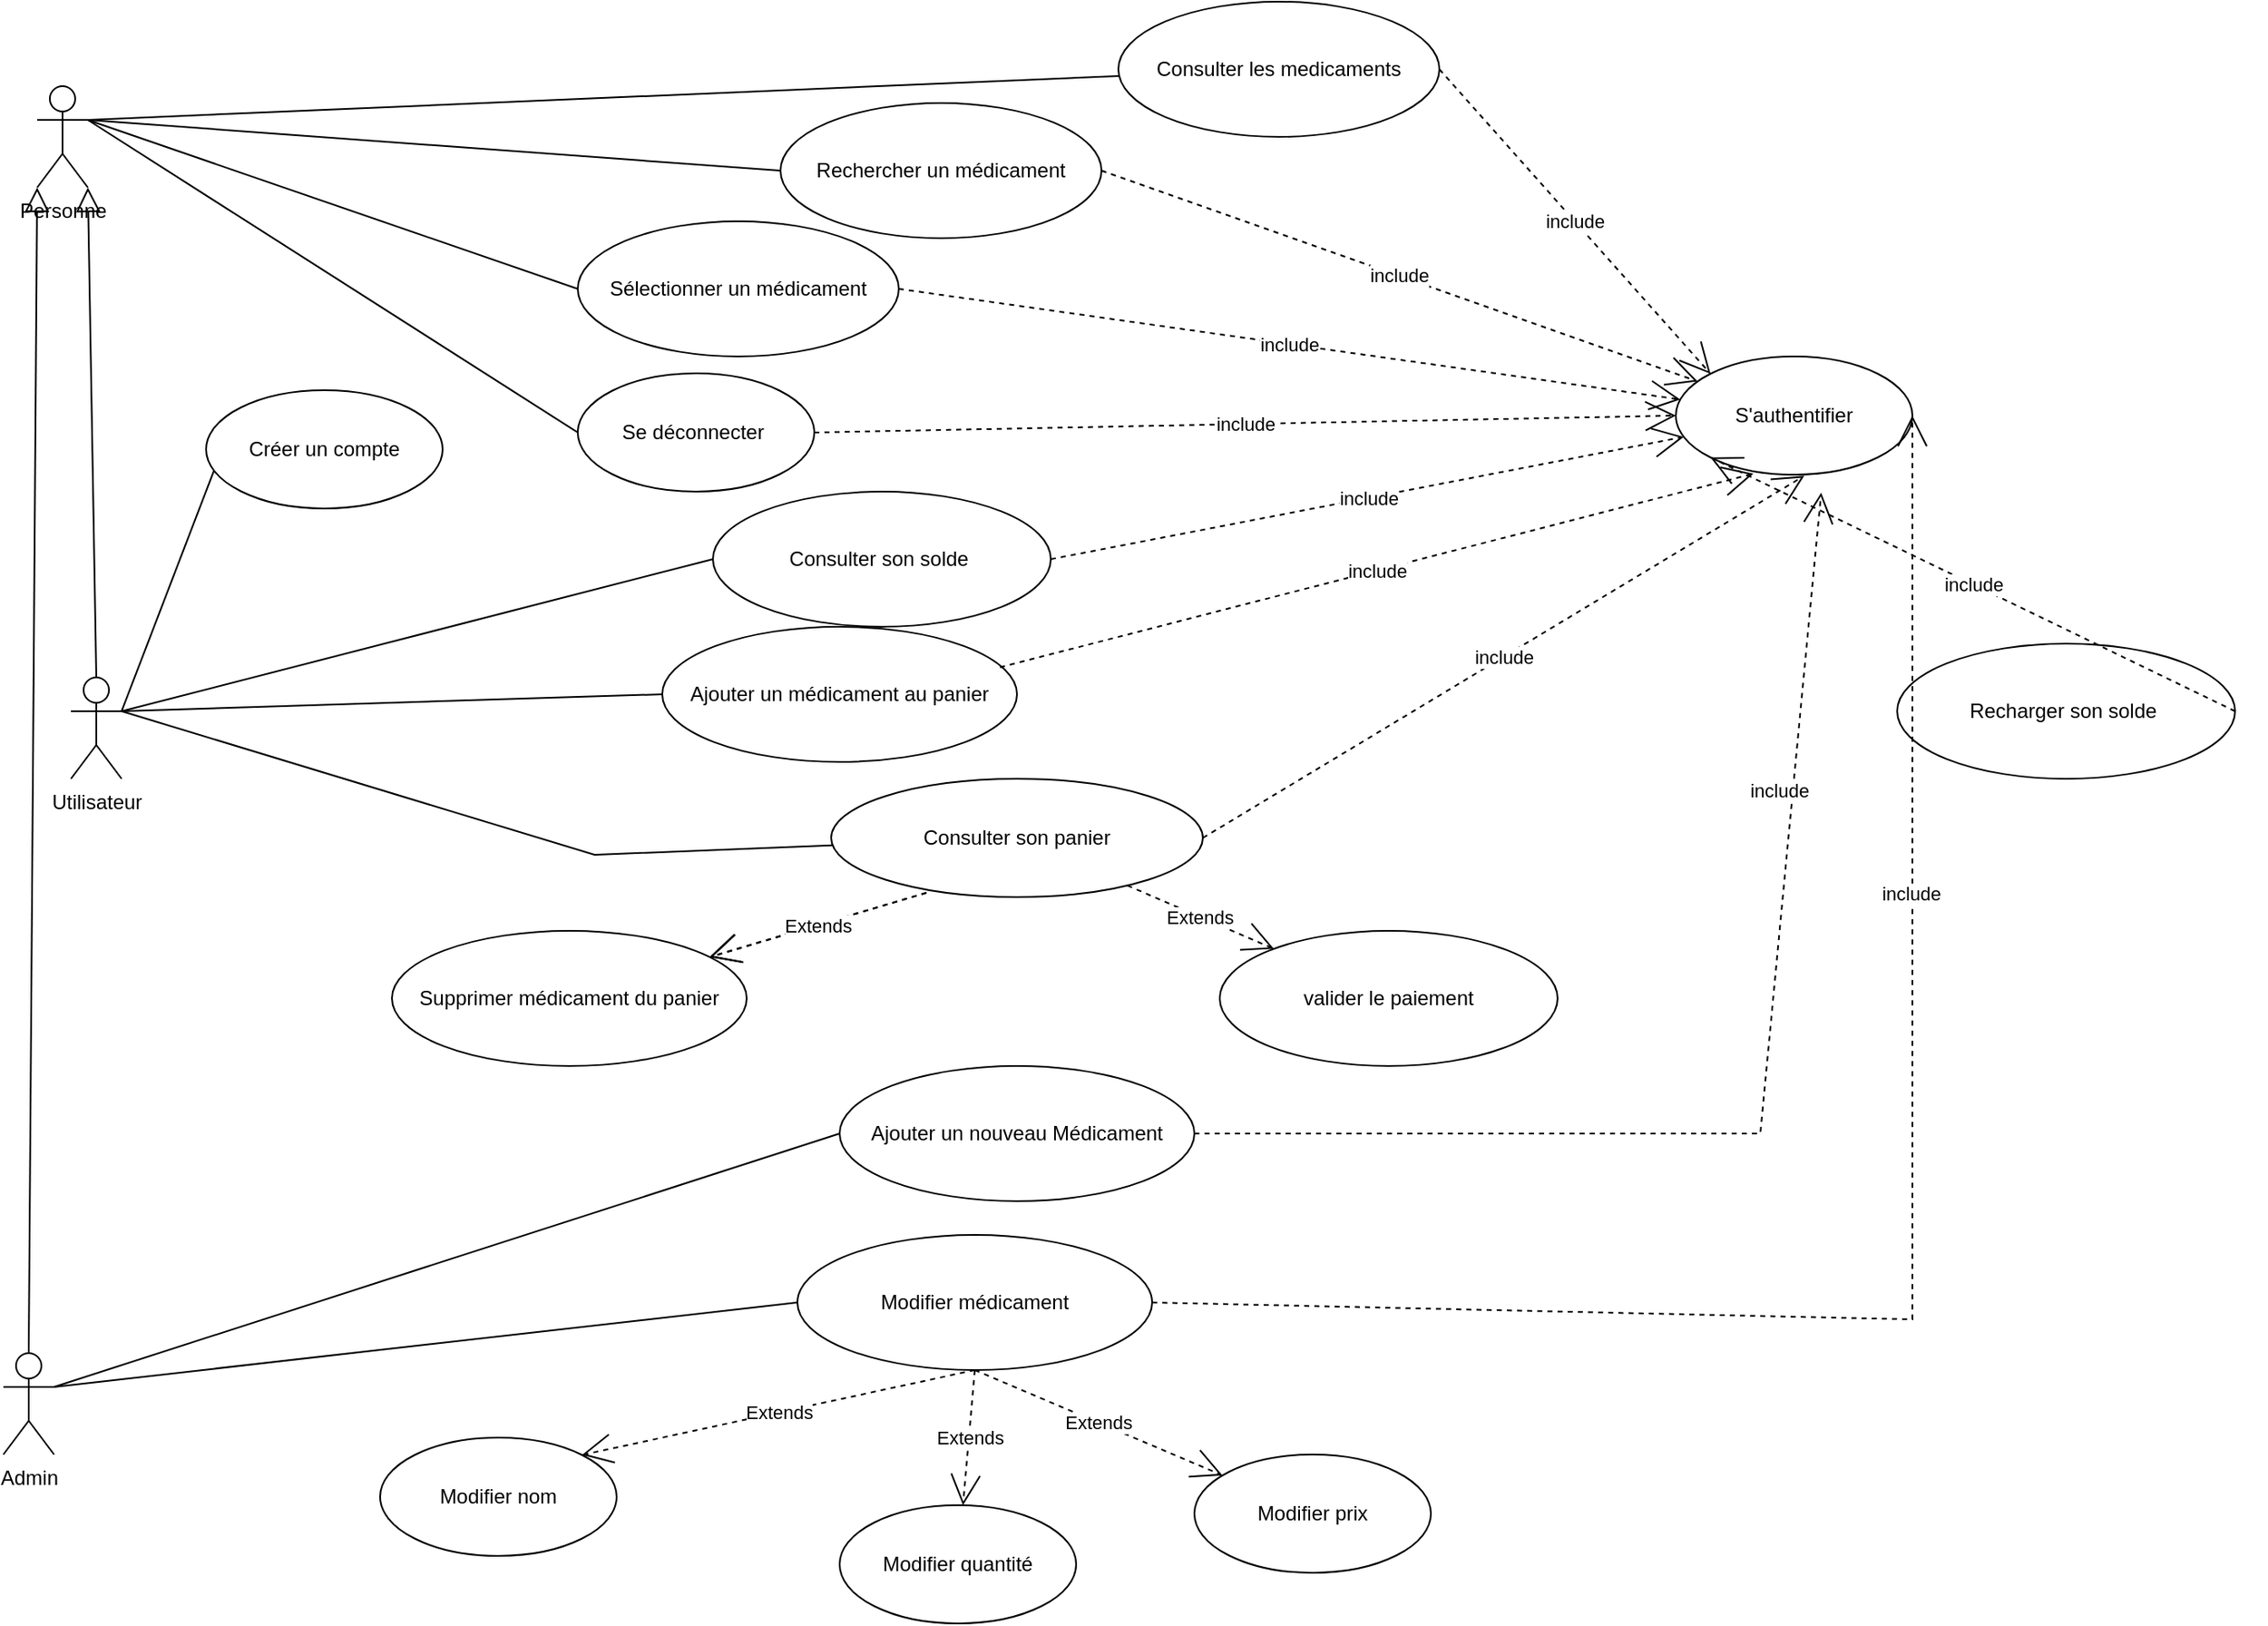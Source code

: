 <mxfile version="20.7.4" type="github">
  <diagram id="uB-ajJ8kwNB5hq3RmFBL" name="Page-1">
    <mxGraphModel dx="1304" dy="643" grid="1" gridSize="10" guides="1" tooltips="1" connect="1" arrows="1" fold="1" page="1" pageScale="1" pageWidth="827" pageHeight="1169" math="0" shadow="0">
      <root>
        <mxCell id="0" />
        <mxCell id="1" parent="0" />
        <mxCell id="0BrNyvwArR-tmmYnp_Iz-15" style="rounded=0;orthogonalLoop=1;jettySize=auto;html=1;exitX=1;exitY=0.333;exitDx=0;exitDy=0;exitPerimeter=0;entryX=0;entryY=0.5;entryDx=0;entryDy=0;endArrow=none;endFill=0;" edge="1" parent="1" source="0BrNyvwArR-tmmYnp_Iz-1" target="0BrNyvwArR-tmmYnp_Iz-13">
          <mxGeometry relative="1" as="geometry" />
        </mxCell>
        <mxCell id="0BrNyvwArR-tmmYnp_Iz-16" style="rounded=0;orthogonalLoop=1;jettySize=auto;html=1;exitX=1;exitY=0.333;exitDx=0;exitDy=0;exitPerimeter=0;entryX=0;entryY=0.5;entryDx=0;entryDy=0;endArrow=none;endFill=0;" edge="1" parent="1" source="0BrNyvwArR-tmmYnp_Iz-1" target="0BrNyvwArR-tmmYnp_Iz-14">
          <mxGeometry relative="1" as="geometry" />
        </mxCell>
        <mxCell id="0BrNyvwArR-tmmYnp_Iz-18" style="edgeStyle=none;rounded=0;orthogonalLoop=1;jettySize=auto;html=1;exitX=1;exitY=0.333;exitDx=0;exitDy=0;exitPerimeter=0;endArrow=none;endFill=0;" edge="1" parent="1" source="0BrNyvwArR-tmmYnp_Iz-1" target="0BrNyvwArR-tmmYnp_Iz-17">
          <mxGeometry relative="1" as="geometry" />
        </mxCell>
        <mxCell id="0BrNyvwArR-tmmYnp_Iz-1" value="Personne" style="shape=umlActor;verticalLabelPosition=bottom;verticalAlign=top;html=1;outlineConnect=0;" vertex="1" parent="1">
          <mxGeometry x="140" y="50" width="30" height="60" as="geometry" />
        </mxCell>
        <mxCell id="0BrNyvwArR-tmmYnp_Iz-28" style="edgeStyle=none;rounded=0;orthogonalLoop=1;jettySize=auto;html=1;exitX=1;exitY=0.333;exitDx=0;exitDy=0;exitPerimeter=0;entryX=0;entryY=0.5;entryDx=0;entryDy=0;endArrow=none;endFill=0;" edge="1" parent="1" source="0BrNyvwArR-tmmYnp_Iz-2" target="0BrNyvwArR-tmmYnp_Iz-21">
          <mxGeometry relative="1" as="geometry" />
        </mxCell>
        <mxCell id="0BrNyvwArR-tmmYnp_Iz-30" style="edgeStyle=none;rounded=0;orthogonalLoop=1;jettySize=auto;html=1;exitX=1;exitY=0.333;exitDx=0;exitDy=0;exitPerimeter=0;entryX=0;entryY=0.5;entryDx=0;entryDy=0;endArrow=none;endFill=0;" edge="1" parent="1" source="0BrNyvwArR-tmmYnp_Iz-2" target="0BrNyvwArR-tmmYnp_Iz-19">
          <mxGeometry relative="1" as="geometry" />
        </mxCell>
        <mxCell id="0BrNyvwArR-tmmYnp_Iz-40" style="edgeStyle=none;rounded=0;orthogonalLoop=1;jettySize=auto;html=1;exitX=1;exitY=0.333;exitDx=0;exitDy=0;exitPerimeter=0;entryX=0.035;entryY=0.671;entryDx=0;entryDy=0;entryPerimeter=0;endArrow=none;endFill=0;" edge="1" parent="1" source="0BrNyvwArR-tmmYnp_Iz-2" target="0BrNyvwArR-tmmYnp_Iz-39">
          <mxGeometry relative="1" as="geometry" />
        </mxCell>
        <mxCell id="0BrNyvwArR-tmmYnp_Iz-46" style="edgeStyle=none;rounded=0;orthogonalLoop=1;jettySize=auto;html=1;endArrow=none;endFill=0;" edge="1" parent="1" target="0BrNyvwArR-tmmYnp_Iz-41">
          <mxGeometry relative="1" as="geometry">
            <mxPoint x="190" y="420" as="sourcePoint" />
            <Array as="points">
              <mxPoint x="470" y="505" />
            </Array>
          </mxGeometry>
        </mxCell>
        <mxCell id="0BrNyvwArR-tmmYnp_Iz-2" value="Utilisateur" style="shape=umlActor;verticalLabelPosition=bottom;verticalAlign=top;html=1;outlineConnect=0;" vertex="1" parent="1">
          <mxGeometry x="160" y="400" width="30" height="60" as="geometry" />
        </mxCell>
        <mxCell id="0BrNyvwArR-tmmYnp_Iz-47" style="edgeStyle=none;rounded=0;orthogonalLoop=1;jettySize=auto;html=1;exitX=1;exitY=0.333;exitDx=0;exitDy=0;exitPerimeter=0;entryX=0;entryY=0.5;entryDx=0;entryDy=0;endArrow=none;endFill=0;" edge="1" parent="1" source="0BrNyvwArR-tmmYnp_Iz-3" target="0BrNyvwArR-tmmYnp_Iz-38">
          <mxGeometry relative="1" as="geometry" />
        </mxCell>
        <mxCell id="0BrNyvwArR-tmmYnp_Iz-3" value="Admin" style="shape=umlActor;verticalLabelPosition=bottom;verticalAlign=top;html=1;outlineConnect=0;" vertex="1" parent="1">
          <mxGeometry x="120" y="800" width="30" height="60" as="geometry" />
        </mxCell>
        <mxCell id="0BrNyvwArR-tmmYnp_Iz-7" value="" style="endArrow=block;endFill=0;endSize=12;html=1;rounded=0;exitX=0.5;exitY=0;exitDx=0;exitDy=0;exitPerimeter=0;entryX=0;entryY=1;entryDx=0;entryDy=0;entryPerimeter=0;" edge="1" parent="1" source="0BrNyvwArR-tmmYnp_Iz-3" target="0BrNyvwArR-tmmYnp_Iz-1">
          <mxGeometry width="160" relative="1" as="geometry">
            <mxPoint x="330" y="390" as="sourcePoint" />
            <mxPoint x="140" y="190" as="targetPoint" />
          </mxGeometry>
        </mxCell>
        <mxCell id="0BrNyvwArR-tmmYnp_Iz-10" value="" style="endArrow=block;endFill=0;endSize=12;html=1;rounded=0;exitX=0.5;exitY=0;exitDx=0;exitDy=0;exitPerimeter=0;entryX=1;entryY=1;entryDx=0;entryDy=0;entryPerimeter=0;" edge="1" parent="1" source="0BrNyvwArR-tmmYnp_Iz-2" target="0BrNyvwArR-tmmYnp_Iz-1">
          <mxGeometry width="160" relative="1" as="geometry">
            <mxPoint x="250" y="500" as="sourcePoint" />
            <mxPoint x="165" y="190" as="targetPoint" />
          </mxGeometry>
        </mxCell>
        <mxCell id="0BrNyvwArR-tmmYnp_Iz-11" value="S&#39;authentifier" style="ellipse;whiteSpace=wrap;html=1;" vertex="1" parent="1">
          <mxGeometry x="1110" y="210" width="140" height="70" as="geometry" />
        </mxCell>
        <mxCell id="0BrNyvwArR-tmmYnp_Iz-13" value="Rechercher un médicament" style="ellipse;whiteSpace=wrap;html=1;" vertex="1" parent="1">
          <mxGeometry x="580" y="60" width="190" height="80" as="geometry" />
        </mxCell>
        <mxCell id="0BrNyvwArR-tmmYnp_Iz-14" value="Sélectionner un médicament" style="ellipse;whiteSpace=wrap;html=1;" vertex="1" parent="1">
          <mxGeometry x="460" y="130" width="190" height="80" as="geometry" />
        </mxCell>
        <mxCell id="0BrNyvwArR-tmmYnp_Iz-17" value="Consulter les medicaments" style="ellipse;whiteSpace=wrap;html=1;" vertex="1" parent="1">
          <mxGeometry x="780" width="190" height="80" as="geometry" />
        </mxCell>
        <mxCell id="0BrNyvwArR-tmmYnp_Iz-19" value="Ajouter un médicament au panier" style="ellipse;whiteSpace=wrap;html=1;" vertex="1" parent="1">
          <mxGeometry x="510" y="370" width="210" height="80" as="geometry" />
        </mxCell>
        <mxCell id="0BrNyvwArR-tmmYnp_Iz-20" value="Supprimer médicament du panier" style="ellipse;whiteSpace=wrap;html=1;" vertex="1" parent="1">
          <mxGeometry x="350" y="550" width="210" height="80" as="geometry" />
        </mxCell>
        <mxCell id="0BrNyvwArR-tmmYnp_Iz-21" value="Consulter son solde&amp;nbsp;" style="ellipse;whiteSpace=wrap;html=1;" vertex="1" parent="1">
          <mxGeometry x="540" y="290" width="200" height="80" as="geometry" />
        </mxCell>
        <mxCell id="0BrNyvwArR-tmmYnp_Iz-22" value="Recharger son solde&amp;nbsp;" style="ellipse;whiteSpace=wrap;html=1;" vertex="1" parent="1">
          <mxGeometry x="1241" y="380" width="200" height="80" as="geometry" />
        </mxCell>
        <mxCell id="0BrNyvwArR-tmmYnp_Iz-23" value="valider le paiement" style="ellipse;whiteSpace=wrap;html=1;" vertex="1" parent="1">
          <mxGeometry x="840" y="550" width="200" height="80" as="geometry" />
        </mxCell>
        <mxCell id="0BrNyvwArR-tmmYnp_Iz-25" value="Extends" style="endArrow=open;endSize=16;endFill=0;html=1;rounded=0;exitX=0.256;exitY=0.964;exitDx=0;exitDy=0;dashed=1;exitPerimeter=0;" edge="1" parent="1" source="0BrNyvwArR-tmmYnp_Iz-41" target="0BrNyvwArR-tmmYnp_Iz-20">
          <mxGeometry width="160" relative="1" as="geometry">
            <mxPoint x="470" y="570" as="sourcePoint" />
            <mxPoint x="630" y="570" as="targetPoint" />
          </mxGeometry>
        </mxCell>
        <mxCell id="0BrNyvwArR-tmmYnp_Iz-26" value="Extends" style="endArrow=open;endSize=16;endFill=0;html=1;rounded=0;dashed=1;" edge="1" parent="1" source="0BrNyvwArR-tmmYnp_Iz-41" target="0BrNyvwArR-tmmYnp_Iz-23">
          <mxGeometry width="160" relative="1" as="geometry">
            <mxPoint x="550.858" y="582.824" as="sourcePoint" />
            <mxPoint x="493.035" y="661.452" as="targetPoint" />
          </mxGeometry>
        </mxCell>
        <mxCell id="0BrNyvwArR-tmmYnp_Iz-31" value="include" style="endArrow=open;endSize=16;endFill=0;html=1;rounded=0;dashed=1;exitX=1;exitY=0.5;exitDx=0;exitDy=0;entryX=0;entryY=0;entryDx=0;entryDy=0;" edge="1" parent="1" source="0BrNyvwArR-tmmYnp_Iz-17" target="0BrNyvwArR-tmmYnp_Iz-11">
          <mxGeometry width="160" relative="1" as="geometry">
            <mxPoint x="770" y="100" as="sourcePoint" />
            <mxPoint x="930" y="100" as="targetPoint" />
          </mxGeometry>
        </mxCell>
        <mxCell id="0BrNyvwArR-tmmYnp_Iz-33" value="include" style="endArrow=open;endSize=16;endFill=0;html=1;rounded=0;dashed=1;exitX=1;exitY=0.5;exitDx=0;exitDy=0;" edge="1" parent="1" source="0BrNyvwArR-tmmYnp_Iz-13" target="0BrNyvwArR-tmmYnp_Iz-11">
          <mxGeometry width="160" relative="1" as="geometry">
            <mxPoint x="700" y="119.75" as="sourcePoint" />
            <mxPoint x="1020.503" y="270.001" as="targetPoint" />
          </mxGeometry>
        </mxCell>
        <mxCell id="0BrNyvwArR-tmmYnp_Iz-34" value="include" style="endArrow=open;endSize=16;endFill=0;html=1;rounded=0;dashed=1;exitX=1;exitY=0.5;exitDx=0;exitDy=0;" edge="1" parent="1" source="0BrNyvwArR-tmmYnp_Iz-14" target="0BrNyvwArR-tmmYnp_Iz-11">
          <mxGeometry width="160" relative="1" as="geometry">
            <mxPoint x="710" y="160" as="sourcePoint" />
            <mxPoint x="1016.393" y="230.387" as="targetPoint" />
          </mxGeometry>
        </mxCell>
        <mxCell id="0BrNyvwArR-tmmYnp_Iz-35" value="include" style="endArrow=open;endSize=16;endFill=0;html=1;rounded=0;dashed=1;exitX=1;exitY=0.5;exitDx=0;exitDy=0;" edge="1" parent="1" source="0BrNyvwArR-tmmYnp_Iz-21" target="0BrNyvwArR-tmmYnp_Iz-11">
          <mxGeometry width="160" relative="1" as="geometry">
            <mxPoint x="710" y="340" as="sourcePoint" />
            <mxPoint x="1016.393" y="410.387" as="targetPoint" />
          </mxGeometry>
        </mxCell>
        <mxCell id="0BrNyvwArR-tmmYnp_Iz-36" value="include" style="endArrow=open;endSize=16;endFill=0;html=1;rounded=0;dashed=1;exitX=1;exitY=0.5;exitDx=0;exitDy=0;entryX=0;entryY=1;entryDx=0;entryDy=0;" edge="1" parent="1" source="0BrNyvwArR-tmmYnp_Iz-22" target="0BrNyvwArR-tmmYnp_Iz-11">
          <mxGeometry width="160" relative="1" as="geometry">
            <mxPoint x="730" y="180" as="sourcePoint" />
            <mxPoint x="1036.393" y="250.387" as="targetPoint" />
          </mxGeometry>
        </mxCell>
        <mxCell id="0BrNyvwArR-tmmYnp_Iz-37" value="include" style="endArrow=open;endSize=16;endFill=0;html=1;rounded=0;dashed=1;exitX=0.952;exitY=0.3;exitDx=0;exitDy=0;exitPerimeter=0;entryX=0.328;entryY=0.991;entryDx=0;entryDy=0;entryPerimeter=0;" edge="1" parent="1" source="0BrNyvwArR-tmmYnp_Iz-19" target="0BrNyvwArR-tmmYnp_Iz-11">
          <mxGeometry width="160" relative="1" as="geometry">
            <mxPoint x="740" y="190" as="sourcePoint" />
            <mxPoint x="1040" y="270" as="targetPoint" />
          </mxGeometry>
        </mxCell>
        <mxCell id="0BrNyvwArR-tmmYnp_Iz-38" value="Modifier médicament" style="ellipse;whiteSpace=wrap;html=1;" vertex="1" parent="1">
          <mxGeometry x="590" y="730" width="210" height="80" as="geometry" />
        </mxCell>
        <mxCell id="0BrNyvwArR-tmmYnp_Iz-39" value="Créer un compte" style="ellipse;whiteSpace=wrap;html=1;" vertex="1" parent="1">
          <mxGeometry x="240" y="230" width="140" height="70" as="geometry" />
        </mxCell>
        <mxCell id="0BrNyvwArR-tmmYnp_Iz-41" value="Consulter son panier" style="ellipse;whiteSpace=wrap;html=1;" vertex="1" parent="1">
          <mxGeometry x="610" y="460" width="220" height="70" as="geometry" />
        </mxCell>
        <mxCell id="0BrNyvwArR-tmmYnp_Iz-42" value="include" style="endArrow=open;endSize=16;endFill=0;html=1;rounded=0;dashed=1;exitX=1;exitY=0.5;exitDx=0;exitDy=0;entryX=0.543;entryY=1.009;entryDx=0;entryDy=0;entryPerimeter=0;" edge="1" parent="1" source="0BrNyvwArR-tmmYnp_Iz-41" target="0BrNyvwArR-tmmYnp_Iz-11">
          <mxGeometry width="160" relative="1" as="geometry">
            <mxPoint x="719.92" y="539" as="sourcePoint" />
            <mxPoint x="1190" y="290.0" as="targetPoint" />
          </mxGeometry>
        </mxCell>
        <mxCell id="0BrNyvwArR-tmmYnp_Iz-44" style="edgeStyle=none;rounded=0;orthogonalLoop=1;jettySize=auto;html=1;exitX=0;exitY=0.5;exitDx=0;exitDy=0;endArrow=none;endFill=0;" edge="1" parent="1" source="0BrNyvwArR-tmmYnp_Iz-43">
          <mxGeometry relative="1" as="geometry">
            <mxPoint x="170" y="70" as="targetPoint" />
          </mxGeometry>
        </mxCell>
        <mxCell id="0BrNyvwArR-tmmYnp_Iz-43" value="Se déconnecter&amp;nbsp;" style="ellipse;whiteSpace=wrap;html=1;" vertex="1" parent="1">
          <mxGeometry x="460" y="220" width="140" height="70" as="geometry" />
        </mxCell>
        <mxCell id="0BrNyvwArR-tmmYnp_Iz-45" value="include" style="endArrow=open;endSize=16;endFill=0;html=1;rounded=0;dashed=1;exitX=1;exitY=0.5;exitDx=0;exitDy=0;entryX=0;entryY=0.5;entryDx=0;entryDy=0;" edge="1" parent="1" source="0BrNyvwArR-tmmYnp_Iz-43" target="0BrNyvwArR-tmmYnp_Iz-11">
          <mxGeometry width="160" relative="1" as="geometry">
            <mxPoint x="780" y="190" as="sourcePoint" />
            <mxPoint x="1120.0" y="255" as="targetPoint" />
          </mxGeometry>
        </mxCell>
        <mxCell id="0BrNyvwArR-tmmYnp_Iz-48" value="include" style="endArrow=open;endSize=16;endFill=0;html=1;rounded=0;dashed=1;exitX=1;exitY=0.5;exitDx=0;exitDy=0;entryX=1;entryY=0.5;entryDx=0;entryDy=0;" edge="1" parent="1" source="0BrNyvwArR-tmmYnp_Iz-38" target="0BrNyvwArR-tmmYnp_Iz-11">
          <mxGeometry x="0.426" y="1" width="160" relative="1" as="geometry">
            <mxPoint x="840.0" y="505" as="sourcePoint" />
            <mxPoint x="1196.02" y="290.63" as="targetPoint" />
            <Array as="points">
              <mxPoint x="1250" y="780" />
            </Array>
            <mxPoint as="offset" />
          </mxGeometry>
        </mxCell>
        <mxCell id="0BrNyvwArR-tmmYnp_Iz-49" value="Modifier nom" style="ellipse;whiteSpace=wrap;html=1;" vertex="1" parent="1">
          <mxGeometry x="343" y="850" width="140" height="70" as="geometry" />
        </mxCell>
        <mxCell id="0BrNyvwArR-tmmYnp_Iz-50" value="Modifier quantité" style="ellipse;whiteSpace=wrap;html=1;" vertex="1" parent="1">
          <mxGeometry x="615" y="890" width="140" height="70" as="geometry" />
        </mxCell>
        <mxCell id="0BrNyvwArR-tmmYnp_Iz-51" value="Modifier prix" style="ellipse;whiteSpace=wrap;html=1;" vertex="1" parent="1">
          <mxGeometry x="825" y="860" width="140" height="70" as="geometry" />
        </mxCell>
        <mxCell id="0BrNyvwArR-tmmYnp_Iz-53" style="edgeStyle=none;rounded=0;orthogonalLoop=1;jettySize=auto;html=1;exitX=0;exitY=0.5;exitDx=0;exitDy=0;endArrow=none;endFill=0;" edge="1" parent="1" source="0BrNyvwArR-tmmYnp_Iz-52">
          <mxGeometry relative="1" as="geometry">
            <mxPoint x="150" y="820" as="targetPoint" />
          </mxGeometry>
        </mxCell>
        <mxCell id="0BrNyvwArR-tmmYnp_Iz-52" value="Ajouter un nouveau Médicament" style="ellipse;whiteSpace=wrap;html=1;" vertex="1" parent="1">
          <mxGeometry x="615" y="630" width="210" height="80" as="geometry" />
        </mxCell>
        <mxCell id="0BrNyvwArR-tmmYnp_Iz-54" value="include" style="endArrow=open;endSize=16;endFill=0;html=1;rounded=0;dashed=1;exitX=1;exitY=0.5;exitDx=0;exitDy=0;entryX=0.543;entryY=1.009;entryDx=0;entryDy=0;entryPerimeter=0;" edge="1" parent="1" source="0BrNyvwArR-tmmYnp_Iz-52">
          <mxGeometry x="0.504" y="8" width="160" relative="1" as="geometry">
            <mxPoint x="840.0" y="505" as="sourcePoint" />
            <mxPoint x="1196.02" y="290.63" as="targetPoint" />
            <Array as="points">
              <mxPoint x="1160" y="670" />
            </Array>
            <mxPoint as="offset" />
          </mxGeometry>
        </mxCell>
        <mxCell id="0BrNyvwArR-tmmYnp_Iz-55" value="Extends" style="endArrow=open;endSize=16;endFill=0;html=1;rounded=0;exitX=0.256;exitY=0.964;exitDx=0;exitDy=0;dashed=1;exitPerimeter=0;" edge="1" parent="1">
          <mxGeometry width="160" relative="1" as="geometry">
            <mxPoint x="666.32" y="527.48" as="sourcePoint" />
            <mxPoint x="538.219" y="565.608" as="targetPoint" />
          </mxGeometry>
        </mxCell>
        <mxCell id="0BrNyvwArR-tmmYnp_Iz-56" value="Extends" style="endArrow=open;endSize=16;endFill=0;html=1;rounded=0;exitX=0.5;exitY=1;exitDx=0;exitDy=0;dashed=1;entryX=1;entryY=0;entryDx=0;entryDy=0;" edge="1" parent="1" source="0BrNyvwArR-tmmYnp_Iz-38" target="0BrNyvwArR-tmmYnp_Iz-49">
          <mxGeometry width="160" relative="1" as="geometry">
            <mxPoint x="676.32" y="537.48" as="sourcePoint" />
            <mxPoint x="548.219" y="575.608" as="targetPoint" />
          </mxGeometry>
        </mxCell>
        <mxCell id="0BrNyvwArR-tmmYnp_Iz-57" value="Extends" style="endArrow=open;endSize=16;endFill=0;html=1;rounded=0;exitX=0.5;exitY=1;exitDx=0;exitDy=0;dashed=1;" edge="1" parent="1" source="0BrNyvwArR-tmmYnp_Iz-38" target="0BrNyvwArR-tmmYnp_Iz-50">
          <mxGeometry width="160" relative="1" as="geometry">
            <mxPoint x="630.915" y="808.346" as="sourcePoint" />
            <mxPoint x="472.82" y="870.414" as="targetPoint" />
          </mxGeometry>
        </mxCell>
        <mxCell id="0BrNyvwArR-tmmYnp_Iz-58" value="Extends" style="endArrow=open;endSize=16;endFill=0;html=1;rounded=0;exitX=0.5;exitY=1;exitDx=0;exitDy=0;dashed=1;" edge="1" parent="1" source="0BrNyvwArR-tmmYnp_Iz-38" target="0BrNyvwArR-tmmYnp_Iz-51">
          <mxGeometry width="160" relative="1" as="geometry">
            <mxPoint x="640.915" y="818.346" as="sourcePoint" />
            <mxPoint x="482.82" y="880.414" as="targetPoint" />
          </mxGeometry>
        </mxCell>
      </root>
    </mxGraphModel>
  </diagram>
</mxfile>

